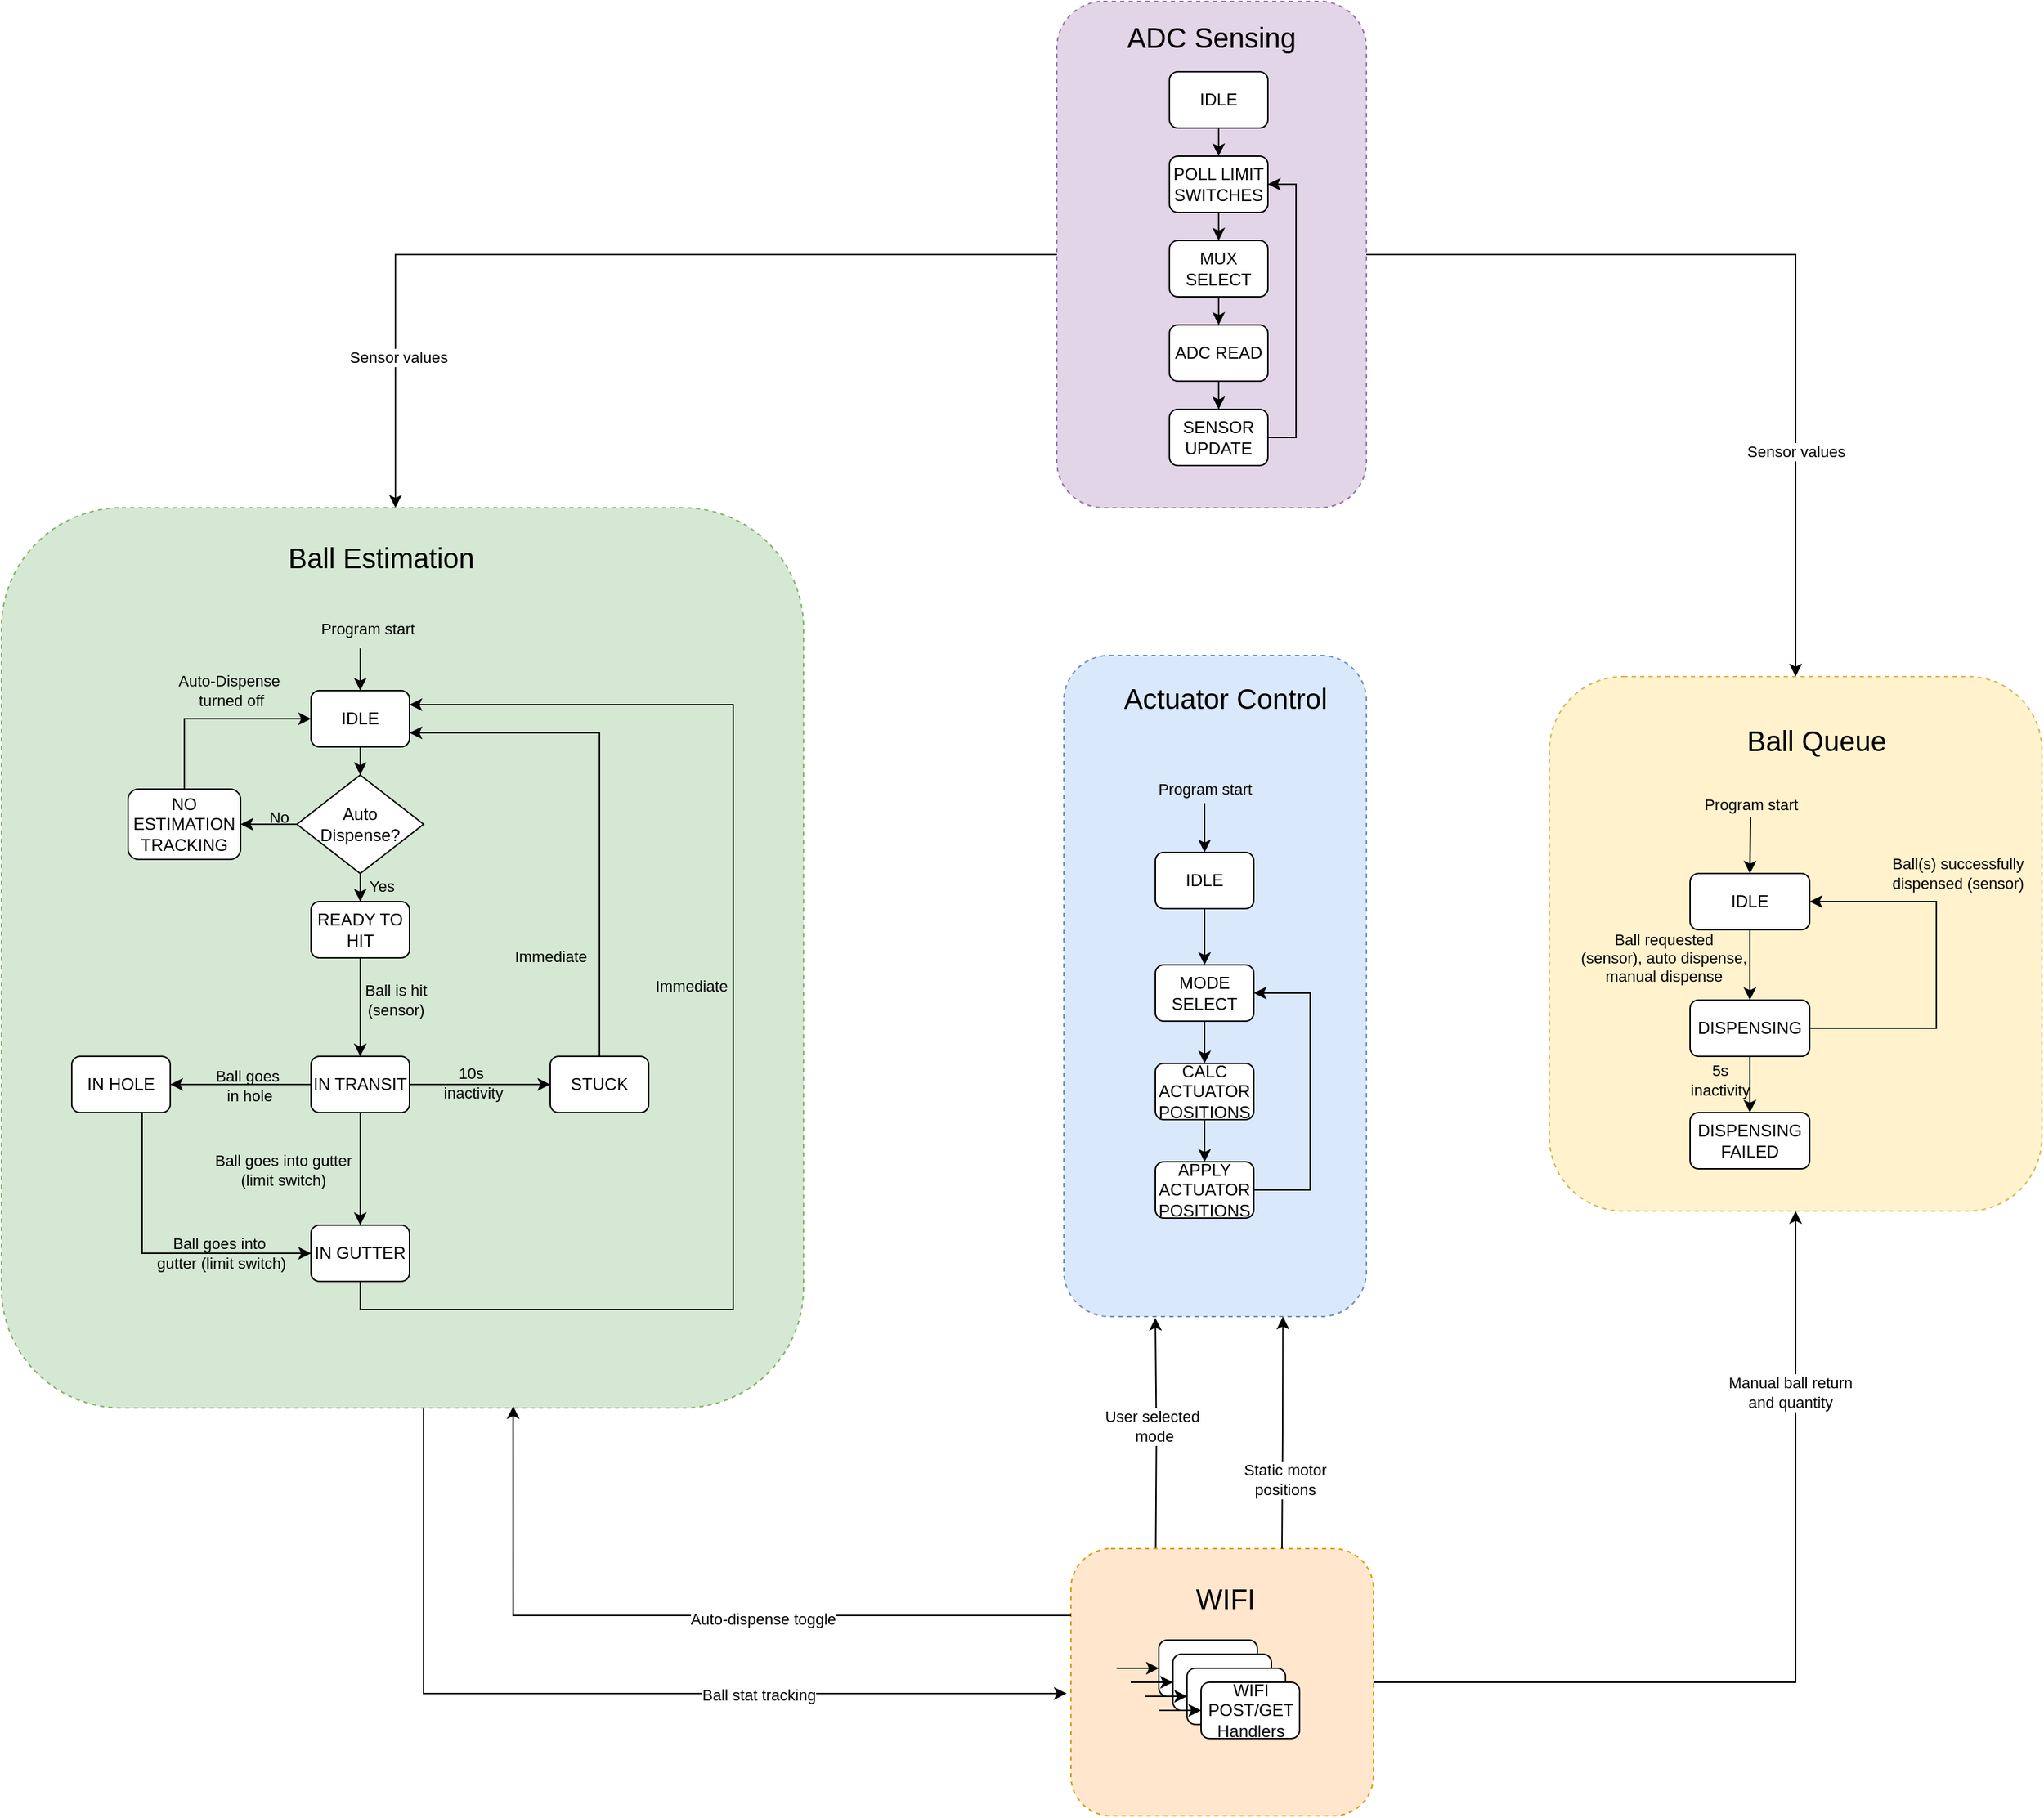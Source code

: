 <mxfile version="24.8.6">
  <diagram name="Page-1" id="zExhag9UgMzSdzWPCm1d">
    <mxGraphModel dx="2049" dy="1123" grid="1" gridSize="10" guides="0" tooltips="1" connect="1" arrows="1" fold="1" page="1" pageScale="1" pageWidth="2000" pageHeight="2000" math="0" shadow="0">
      <root>
        <mxCell id="0" />
        <mxCell id="1" parent="0" />
        <mxCell id="xGdZIKILuJkKEd5dnqQw-100" style="edgeStyle=orthogonalEdgeStyle;rounded=0;orthogonalLoop=1;jettySize=auto;html=1;entryX=0.522;entryY=1.002;entryDx=0;entryDy=0;entryPerimeter=0;" parent="1" edge="1">
          <mxGeometry relative="1" as="geometry">
            <mxPoint x="1110.27" y="1280" as="sourcePoint" />
            <mxPoint x="1110" y="1115.94" as="targetPoint" />
          </mxGeometry>
        </mxCell>
        <mxCell id="xGdZIKILuJkKEd5dnqQw-105" value="User selected&amp;nbsp;&lt;div&gt;mode&lt;/div&gt;" style="edgeLabel;html=1;align=center;verticalAlign=middle;resizable=0;points=[];" parent="xGdZIKILuJkKEd5dnqQw-100" vertex="1" connectable="0">
          <mxGeometry x="0.065" y="2" relative="1" as="geometry">
            <mxPoint as="offset" />
          </mxGeometry>
        </mxCell>
        <mxCell id="xGdZIKILuJkKEd5dnqQw-101" value="" style="group" parent="1" vertex="1" connectable="0">
          <mxGeometry x="1050" y="1280" width="215" height="190" as="geometry" />
        </mxCell>
        <mxCell id="xGdZIKILuJkKEd5dnqQw-87" value="" style="rounded=1;whiteSpace=wrap;html=1;dashed=1;arcSize=15;fillColor=#ffe6cc;strokeColor=#d79b00;" parent="xGdZIKILuJkKEd5dnqQw-101" vertex="1">
          <mxGeometry width="215" height="190" as="geometry" />
        </mxCell>
        <mxCell id="xGdZIKILuJkKEd5dnqQw-75" value="" style="rounded=1;whiteSpace=wrap;html=1;" parent="xGdZIKILuJkKEd5dnqQw-101" vertex="1">
          <mxGeometry x="62.5" y="65" width="70" height="40" as="geometry" />
        </mxCell>
        <mxCell id="xGdZIKILuJkKEd5dnqQw-84" value="" style="rounded=1;whiteSpace=wrap;html=1;" parent="xGdZIKILuJkKEd5dnqQw-101" vertex="1">
          <mxGeometry x="72.5" y="75" width="70" height="40" as="geometry" />
        </mxCell>
        <mxCell id="xGdZIKILuJkKEd5dnqQw-85" value="" style="rounded=1;whiteSpace=wrap;html=1;" parent="xGdZIKILuJkKEd5dnqQw-101" vertex="1">
          <mxGeometry x="82.5" y="85" width="70" height="40" as="geometry" />
        </mxCell>
        <mxCell id="xGdZIKILuJkKEd5dnqQw-86" value="WIFI POST/GET Handlers" style="rounded=1;whiteSpace=wrap;html=1;" parent="xGdZIKILuJkKEd5dnqQw-101" vertex="1">
          <mxGeometry x="92.5" y="95" width="70" height="40" as="geometry" />
        </mxCell>
        <mxCell id="xGdZIKILuJkKEd5dnqQw-88" value="" style="endArrow=classic;html=1;rounded=0;" parent="xGdZIKILuJkKEd5dnqQw-101" edge="1">
          <mxGeometry width="50" height="50" relative="1" as="geometry">
            <mxPoint x="32.5" y="85" as="sourcePoint" />
            <mxPoint x="62.5" y="85" as="targetPoint" />
          </mxGeometry>
        </mxCell>
        <mxCell id="xGdZIKILuJkKEd5dnqQw-89" value="" style="endArrow=classic;html=1;rounded=0;" parent="xGdZIKILuJkKEd5dnqQw-101" edge="1">
          <mxGeometry width="50" height="50" relative="1" as="geometry">
            <mxPoint x="42.5" y="95" as="sourcePoint" />
            <mxPoint x="72.5" y="95" as="targetPoint" />
          </mxGeometry>
        </mxCell>
        <mxCell id="xGdZIKILuJkKEd5dnqQw-90" value="" style="endArrow=classic;html=1;rounded=0;" parent="xGdZIKILuJkKEd5dnqQw-101" edge="1">
          <mxGeometry width="50" height="50" relative="1" as="geometry">
            <mxPoint x="52.5" y="105" as="sourcePoint" />
            <mxPoint x="82.5" y="105" as="targetPoint" />
          </mxGeometry>
        </mxCell>
        <mxCell id="xGdZIKILuJkKEd5dnqQw-91" value="" style="endArrow=classic;html=1;rounded=0;" parent="xGdZIKILuJkKEd5dnqQw-101" edge="1">
          <mxGeometry width="50" height="50" relative="1" as="geometry">
            <mxPoint x="62.5" y="115" as="sourcePoint" />
            <mxPoint x="92.5" y="115" as="targetPoint" />
          </mxGeometry>
        </mxCell>
        <mxCell id="xGdZIKILuJkKEd5dnqQw-96" value="&lt;span style=&quot;font-size: 20px;&quot;&gt;WIFI&lt;/span&gt;" style="text;html=1;align=center;verticalAlign=middle;whiteSpace=wrap;rounded=0;" parent="xGdZIKILuJkKEd5dnqQw-101" vertex="1">
          <mxGeometry x="30" y="20" width="160" height="30" as="geometry" />
        </mxCell>
        <mxCell id="xGdZIKILuJkKEd5dnqQw-102" value="" style="group" parent="1" vertex="1" connectable="0">
          <mxGeometry x="1045" y="645" width="215" height="470" as="geometry" />
        </mxCell>
        <mxCell id="xGdZIKILuJkKEd5dnqQw-69" value="" style="rounded=1;whiteSpace=wrap;html=1;dashed=1;arcSize=15;fillColor=#dae8fc;strokeColor=#6c8ebf;" parent="xGdZIKILuJkKEd5dnqQw-102" vertex="1">
          <mxGeometry width="215" height="470" as="geometry" />
        </mxCell>
        <mxCell id="xGdZIKILuJkKEd5dnqQw-47" style="edgeStyle=orthogonalEdgeStyle;rounded=0;orthogonalLoop=1;jettySize=auto;html=1;entryX=0.5;entryY=0;entryDx=0;entryDy=0;" parent="xGdZIKILuJkKEd5dnqQw-102" source="xGdZIKILuJkKEd5dnqQw-41" target="xGdZIKILuJkKEd5dnqQw-42" edge="1">
          <mxGeometry relative="1" as="geometry" />
        </mxCell>
        <mxCell id="xGdZIKILuJkKEd5dnqQw-41" value="IDLE" style="rounded=1;whiteSpace=wrap;html=1;" parent="xGdZIKILuJkKEd5dnqQw-102" vertex="1">
          <mxGeometry x="65" y="140" width="70" height="40" as="geometry" />
        </mxCell>
        <mxCell id="xGdZIKILuJkKEd5dnqQw-49" style="edgeStyle=orthogonalEdgeStyle;rounded=0;orthogonalLoop=1;jettySize=auto;html=1;entryX=0.5;entryY=0;entryDx=0;entryDy=0;" parent="xGdZIKILuJkKEd5dnqQw-102" source="xGdZIKILuJkKEd5dnqQw-42" target="xGdZIKILuJkKEd5dnqQw-43" edge="1">
          <mxGeometry relative="1" as="geometry" />
        </mxCell>
        <mxCell id="xGdZIKILuJkKEd5dnqQw-42" value="MODE SELECT" style="rounded=1;whiteSpace=wrap;html=1;" parent="xGdZIKILuJkKEd5dnqQw-102" vertex="1">
          <mxGeometry x="65" y="220" width="70" height="40" as="geometry" />
        </mxCell>
        <mxCell id="xGdZIKILuJkKEd5dnqQw-50" style="edgeStyle=orthogonalEdgeStyle;rounded=0;orthogonalLoop=1;jettySize=auto;html=1;entryX=0.5;entryY=0;entryDx=0;entryDy=0;" parent="xGdZIKILuJkKEd5dnqQw-102" source="xGdZIKILuJkKEd5dnqQw-43" target="xGdZIKILuJkKEd5dnqQw-44" edge="1">
          <mxGeometry relative="1" as="geometry" />
        </mxCell>
        <mxCell id="xGdZIKILuJkKEd5dnqQw-43" value="CALC ACTUATOR POSITIONS" style="rounded=1;whiteSpace=wrap;html=1;" parent="xGdZIKILuJkKEd5dnqQw-102" vertex="1">
          <mxGeometry x="65" y="290" width="70" height="40" as="geometry" />
        </mxCell>
        <mxCell id="xGdZIKILuJkKEd5dnqQw-51" style="edgeStyle=orthogonalEdgeStyle;rounded=0;orthogonalLoop=1;jettySize=auto;html=1;entryX=1;entryY=0.5;entryDx=0;entryDy=0;" parent="xGdZIKILuJkKEd5dnqQw-102" source="xGdZIKILuJkKEd5dnqQw-44" target="xGdZIKILuJkKEd5dnqQw-42" edge="1">
          <mxGeometry relative="1" as="geometry">
            <Array as="points">
              <mxPoint x="175" y="380" />
              <mxPoint x="175" y="240" />
            </Array>
          </mxGeometry>
        </mxCell>
        <mxCell id="xGdZIKILuJkKEd5dnqQw-44" value="APPLY ACTUATOR POSITIONS" style="rounded=1;whiteSpace=wrap;html=1;" parent="xGdZIKILuJkKEd5dnqQw-102" vertex="1">
          <mxGeometry x="65" y="360" width="70" height="40" as="geometry" />
        </mxCell>
        <mxCell id="xGdZIKILuJkKEd5dnqQw-45" value="" style="endArrow=classic;html=1;rounded=0;entryX=0.5;entryY=0;entryDx=0;entryDy=0;" parent="xGdZIKILuJkKEd5dnqQw-102" target="xGdZIKILuJkKEd5dnqQw-41" edge="1">
          <mxGeometry width="50" height="50" relative="1" as="geometry">
            <mxPoint x="100" y="105" as="sourcePoint" />
            <mxPoint x="99.68" y="140" as="targetPoint" />
          </mxGeometry>
        </mxCell>
        <mxCell id="xGdZIKILuJkKEd5dnqQw-46" value="&lt;font style=&quot;font-size: 11px;&quot;&gt;Program start&lt;/font&gt;" style="edgeLabel;html=1;align=center;verticalAlign=middle;resizable=0;points=[];labelBackgroundColor=none;" parent="xGdZIKILuJkKEd5dnqQw-45" vertex="1" connectable="0">
          <mxGeometry x="-0.024" relative="1" as="geometry">
            <mxPoint y="-27" as="offset" />
          </mxGeometry>
        </mxCell>
        <mxCell id="xGdZIKILuJkKEd5dnqQw-94" value="&lt;font style=&quot;font-size: 20px;&quot;&gt;Actuator Control&lt;/font&gt;&lt;span style=&quot;color: rgba(0, 0, 0, 0); font-family: monospace; font-size: 0px; text-align: start; text-wrap: nowrap;&quot;&gt;%3CmxGraphModel%3E%3Croot%3E%3CmxCell%20id%3D%220%22%2F%3E%3CmxCell%20id%3D%221%22%20parent%3D%220%22%2F%3E%3CmxCell%20id%3D%222%22%20value%3D%22%26lt%3Bfont%20style%3D%26quot%3Bfont-size%3A%2020px%3B%26quot%3B%26gt%3BBall%20Estimation%26lt%3B%2Ffont%26gt%3B%22%20style%3D%22text%3Bhtml%3D1%3Balign%3Dcenter%3BverticalAlign%3Dmiddle%3BwhiteSpace%3Dwrap%3Brounded%3D0%3B%22%20vertex%3D%221%22%20parent%3D%221%22%3E%3CmxGeometry%20x%3D%22440%22%20y%3D%22470%22%20width%3D%22160%22%20height%3D%2230%22%20as%3D%22geometry%22%2F%3E%3C%2FmxCell%3E%3C%2Froot%3E%3C%2FmxGraphModel%3E&lt;/span&gt;" style="text;html=1;align=center;verticalAlign=middle;whiteSpace=wrap;rounded=0;" parent="xGdZIKILuJkKEd5dnqQw-102" vertex="1">
          <mxGeometry x="35" y="15" width="160" height="30" as="geometry" />
        </mxCell>
        <mxCell id="xGdZIKILuJkKEd5dnqQw-106" style="edgeStyle=orthogonalEdgeStyle;rounded=0;orthogonalLoop=1;jettySize=auto;html=1;exitX=0.75;exitY=0;exitDx=0;exitDy=0;entryX=0.65;entryY=1;entryDx=0;entryDy=0;entryPerimeter=0;" parent="1" edge="1">
          <mxGeometry relative="1" as="geometry">
            <mxPoint x="1200" y="1280" as="sourcePoint" />
            <mxPoint x="1200.7" y="1115" as="targetPoint" />
          </mxGeometry>
        </mxCell>
        <mxCell id="xGdZIKILuJkKEd5dnqQw-108" value="Static motor&lt;div&gt;positions&lt;/div&gt;" style="edgeLabel;html=1;align=center;verticalAlign=middle;resizable=0;points=[];" parent="xGdZIKILuJkKEd5dnqQw-106" vertex="1" connectable="0">
          <mxGeometry x="-0.403" y="-1" relative="1" as="geometry">
            <mxPoint as="offset" />
          </mxGeometry>
        </mxCell>
        <mxCell id="xGdZIKILuJkKEd5dnqQw-111" style="edgeStyle=orthogonalEdgeStyle;rounded=0;orthogonalLoop=1;jettySize=auto;html=1;entryX=-0.014;entryY=0.542;entryDx=0;entryDy=0;entryPerimeter=0;" parent="1" source="xGdZIKILuJkKEd5dnqQw-68" target="xGdZIKILuJkKEd5dnqQw-87" edge="1">
          <mxGeometry relative="1" as="geometry">
            <Array as="points">
              <mxPoint x="590" y="1383" />
            </Array>
          </mxGeometry>
        </mxCell>
        <mxCell id="xGdZIKILuJkKEd5dnqQw-113" value="&lt;div&gt;Ball stat tracking&lt;/div&gt;" style="edgeLabel;html=1;align=center;verticalAlign=middle;resizable=0;points=[];" parent="xGdZIKILuJkKEd5dnqQw-111" vertex="1" connectable="0">
          <mxGeometry x="0.337" y="-1" relative="1" as="geometry">
            <mxPoint as="offset" />
          </mxGeometry>
        </mxCell>
        <mxCell id="xGdZIKILuJkKEd5dnqQw-136" value="" style="group" parent="1" vertex="1" connectable="0">
          <mxGeometry x="1040" y="180" width="220" height="360" as="geometry" />
        </mxCell>
        <mxCell id="xGdZIKILuJkKEd5dnqQw-117" value="" style="rounded=1;whiteSpace=wrap;html=1;dashed=1;arcSize=15;container=0;fillColor=#e1d5e7;strokeColor=#9673a6;" parent="xGdZIKILuJkKEd5dnqQw-136" vertex="1">
          <mxGeometry width="220" height="360" as="geometry" />
        </mxCell>
        <mxCell id="xGdZIKILuJkKEd5dnqQw-131" style="edgeStyle=orthogonalEdgeStyle;rounded=0;orthogonalLoop=1;jettySize=auto;html=1;entryX=0.5;entryY=0;entryDx=0;entryDy=0;" parent="xGdZIKILuJkKEd5dnqQw-136" source="xGdZIKILuJkKEd5dnqQw-121" target="xGdZIKILuJkKEd5dnqQw-127" edge="1">
          <mxGeometry relative="1" as="geometry" />
        </mxCell>
        <mxCell id="xGdZIKILuJkKEd5dnqQw-121" value="IDLE" style="rounded=1;whiteSpace=wrap;html=1;container=0;" parent="xGdZIKILuJkKEd5dnqQw-136" vertex="1">
          <mxGeometry x="80" y="50" width="70" height="40" as="geometry" />
        </mxCell>
        <mxCell id="xGdZIKILuJkKEd5dnqQw-126" value="&lt;span style=&quot;font-size: 20px;&quot;&gt;ADC Sensing&lt;/span&gt;" style="text;html=1;align=center;verticalAlign=middle;whiteSpace=wrap;rounded=0;movable=1;resizable=1;rotatable=1;deletable=1;editable=1;locked=0;connectable=1;" parent="xGdZIKILuJkKEd5dnqQw-136" vertex="1">
          <mxGeometry x="30" y="10" width="160" height="30" as="geometry" />
        </mxCell>
        <mxCell id="xGdZIKILuJkKEd5dnqQw-132" style="edgeStyle=orthogonalEdgeStyle;rounded=0;orthogonalLoop=1;jettySize=auto;html=1;entryX=0.5;entryY=0;entryDx=0;entryDy=0;" parent="xGdZIKILuJkKEd5dnqQw-136" source="xGdZIKILuJkKEd5dnqQw-127" target="xGdZIKILuJkKEd5dnqQw-128" edge="1">
          <mxGeometry relative="1" as="geometry" />
        </mxCell>
        <mxCell id="xGdZIKILuJkKEd5dnqQw-127" value="POLL LIMIT SWITCHES" style="rounded=1;whiteSpace=wrap;html=1;container=0;" parent="xGdZIKILuJkKEd5dnqQw-136" vertex="1">
          <mxGeometry x="80" y="110" width="70" height="40" as="geometry" />
        </mxCell>
        <mxCell id="xGdZIKILuJkKEd5dnqQw-133" style="edgeStyle=orthogonalEdgeStyle;rounded=0;orthogonalLoop=1;jettySize=auto;html=1;entryX=0.5;entryY=0;entryDx=0;entryDy=0;" parent="xGdZIKILuJkKEd5dnqQw-136" source="xGdZIKILuJkKEd5dnqQw-128" target="xGdZIKILuJkKEd5dnqQw-129" edge="1">
          <mxGeometry relative="1" as="geometry" />
        </mxCell>
        <mxCell id="xGdZIKILuJkKEd5dnqQw-128" value="MUX SELECT" style="rounded=1;whiteSpace=wrap;html=1;container=0;" parent="xGdZIKILuJkKEd5dnqQw-136" vertex="1">
          <mxGeometry x="80" y="170" width="70" height="40" as="geometry" />
        </mxCell>
        <mxCell id="xGdZIKILuJkKEd5dnqQw-134" style="edgeStyle=orthogonalEdgeStyle;rounded=0;orthogonalLoop=1;jettySize=auto;html=1;entryX=0.5;entryY=0;entryDx=0;entryDy=0;" parent="xGdZIKILuJkKEd5dnqQw-136" source="xGdZIKILuJkKEd5dnqQw-129" target="xGdZIKILuJkKEd5dnqQw-130" edge="1">
          <mxGeometry relative="1" as="geometry" />
        </mxCell>
        <mxCell id="xGdZIKILuJkKEd5dnqQw-129" value="ADC READ" style="rounded=1;whiteSpace=wrap;html=1;container=0;" parent="xGdZIKILuJkKEd5dnqQw-136" vertex="1">
          <mxGeometry x="80" y="230" width="70" height="40" as="geometry" />
        </mxCell>
        <mxCell id="xGdZIKILuJkKEd5dnqQw-135" style="edgeStyle=orthogonalEdgeStyle;rounded=0;orthogonalLoop=1;jettySize=auto;html=1;entryX=1;entryY=0.5;entryDx=0;entryDy=0;" parent="xGdZIKILuJkKEd5dnqQw-136" source="xGdZIKILuJkKEd5dnqQw-130" target="xGdZIKILuJkKEd5dnqQw-127" edge="1">
          <mxGeometry relative="1" as="geometry">
            <Array as="points">
              <mxPoint x="170" y="310" />
              <mxPoint x="170" y="130" />
            </Array>
          </mxGeometry>
        </mxCell>
        <mxCell id="xGdZIKILuJkKEd5dnqQw-130" value="SENSOR UPDATE" style="rounded=1;whiteSpace=wrap;html=1;container=0;" parent="xGdZIKILuJkKEd5dnqQw-136" vertex="1">
          <mxGeometry x="80" y="290" width="70" height="40" as="geometry" />
        </mxCell>
        <mxCell id="xGdZIKILuJkKEd5dnqQw-137" style="edgeStyle=orthogonalEdgeStyle;rounded=0;orthogonalLoop=1;jettySize=auto;html=1;entryX=0.474;entryY=0;entryDx=0;entryDy=0;entryPerimeter=0;exitX=0;exitY=0.5;exitDx=0;exitDy=0;" parent="1" source="xGdZIKILuJkKEd5dnqQw-117" edge="1">
          <mxGeometry relative="1" as="geometry">
            <mxPoint x="1049.82" y="260.048" as="sourcePoint" />
            <mxPoint x="570.0" y="540" as="targetPoint" />
            <Array as="points">
              <mxPoint x="570" y="360" />
            </Array>
          </mxGeometry>
        </mxCell>
        <mxCell id="xGdZIKILuJkKEd5dnqQw-139" value="Sensor values" style="edgeLabel;html=1;align=center;verticalAlign=middle;resizable=0;points=[];" parent="xGdZIKILuJkKEd5dnqQw-137" vertex="1" connectable="0">
          <mxGeometry x="0.671" y="2" relative="1" as="geometry">
            <mxPoint as="offset" />
          </mxGeometry>
        </mxCell>
        <mxCell id="xGdZIKILuJkKEd5dnqQw-138" style="edgeStyle=orthogonalEdgeStyle;rounded=0;orthogonalLoop=1;jettySize=auto;html=1;entryX=0.5;entryY=0;entryDx=0;entryDy=0;" parent="1" source="xGdZIKILuJkKEd5dnqQw-117" target="xGdZIKILuJkKEd5dnqQw-72" edge="1">
          <mxGeometry relative="1" as="geometry" />
        </mxCell>
        <mxCell id="xGdZIKILuJkKEd5dnqQw-140" value="Sensor values" style="edgeLabel;html=1;align=center;verticalAlign=middle;resizable=0;points=[];" parent="xGdZIKILuJkKEd5dnqQw-138" vertex="1" connectable="0">
          <mxGeometry x="0.469" relative="1" as="geometry">
            <mxPoint as="offset" />
          </mxGeometry>
        </mxCell>
        <mxCell id="xGdZIKILuJkKEd5dnqQw-68" value="" style="rounded=1;whiteSpace=wrap;html=1;dashed=1;arcSize=15;fillColor=#d5e8d4;strokeColor=#82b366;" parent="1" vertex="1">
          <mxGeometry x="290" y="540" width="570" height="640" as="geometry" />
        </mxCell>
        <mxCell id="LZ_-rn55MK_8iZjOX5Du-5" value="" style="edgeStyle=orthogonalEdgeStyle;rounded=0;orthogonalLoop=1;jettySize=auto;html=1;" edge="1" parent="1" source="xGdZIKILuJkKEd5dnqQw-1" target="LZ_-rn55MK_8iZjOX5Du-4">
          <mxGeometry relative="1" as="geometry" />
        </mxCell>
        <mxCell id="xGdZIKILuJkKEd5dnqQw-1" value="IDLE" style="rounded=1;whiteSpace=wrap;html=1;" parent="1" vertex="1">
          <mxGeometry x="510" y="670" width="70" height="40" as="geometry" />
        </mxCell>
        <mxCell id="xGdZIKILuJkKEd5dnqQw-11" style="edgeStyle=orthogonalEdgeStyle;rounded=0;orthogonalLoop=1;jettySize=auto;html=1;entryX=0.5;entryY=0;entryDx=0;entryDy=0;" parent="1" source="xGdZIKILuJkKEd5dnqQw-3" target="xGdZIKILuJkKEd5dnqQw-4" edge="1">
          <mxGeometry relative="1" as="geometry" />
        </mxCell>
        <mxCell id="xGdZIKILuJkKEd5dnqQw-27" value="Ball is hit&lt;div&gt;(sensor)&lt;/div&gt;" style="edgeLabel;html=1;align=center;verticalAlign=middle;resizable=0;points=[];labelBackgroundColor=none;" parent="xGdZIKILuJkKEd5dnqQw-11" vertex="1" connectable="0">
          <mxGeometry x="-0.279" y="2" relative="1" as="geometry">
            <mxPoint x="23" y="5" as="offset" />
          </mxGeometry>
        </mxCell>
        <mxCell id="xGdZIKILuJkKEd5dnqQw-3" value="READY TO HIT" style="rounded=1;whiteSpace=wrap;html=1;" parent="1" vertex="1">
          <mxGeometry x="510" y="820" width="70" height="40" as="geometry" />
        </mxCell>
        <mxCell id="xGdZIKILuJkKEd5dnqQw-12" style="edgeStyle=orthogonalEdgeStyle;rounded=0;orthogonalLoop=1;jettySize=auto;html=1;entryX=1;entryY=0.5;entryDx=0;entryDy=0;" parent="1" source="xGdZIKILuJkKEd5dnqQw-4" target="xGdZIKILuJkKEd5dnqQw-7" edge="1">
          <mxGeometry relative="1" as="geometry" />
        </mxCell>
        <mxCell id="xGdZIKILuJkKEd5dnqQw-28" value="Ball goes&amp;nbsp;&lt;div&gt;in hole&lt;/div&gt;" style="edgeLabel;html=1;align=center;verticalAlign=middle;resizable=0;points=[];labelBackgroundColor=none;" parent="xGdZIKILuJkKEd5dnqQw-12" vertex="1" connectable="0">
          <mxGeometry x="-0.115" y="1" relative="1" as="geometry">
            <mxPoint as="offset" />
          </mxGeometry>
        </mxCell>
        <mxCell id="xGdZIKILuJkKEd5dnqQw-15" style="edgeStyle=orthogonalEdgeStyle;rounded=0;orthogonalLoop=1;jettySize=auto;html=1;entryX=0;entryY=0.5;entryDx=0;entryDy=0;exitX=1;exitY=0.5;exitDx=0;exitDy=0;" parent="1" source="xGdZIKILuJkKEd5dnqQw-4" target="xGdZIKILuJkKEd5dnqQw-8" edge="1">
          <mxGeometry relative="1" as="geometry">
            <mxPoint x="540" y="1020" as="targetPoint" />
            <Array as="points">
              <mxPoint x="610" y="950" />
              <mxPoint x="610" y="950" />
            </Array>
          </mxGeometry>
        </mxCell>
        <mxCell id="xGdZIKILuJkKEd5dnqQw-31" value="10s&amp;nbsp;&lt;div&gt;inactivity&lt;/div&gt;" style="edgeLabel;html=1;align=center;verticalAlign=middle;resizable=0;points=[];labelBackgroundColor=none;" parent="xGdZIKILuJkKEd5dnqQw-15" vertex="1" connectable="0">
          <mxGeometry x="-0.112" y="1" relative="1" as="geometry">
            <mxPoint as="offset" />
          </mxGeometry>
        </mxCell>
        <mxCell id="xGdZIKILuJkKEd5dnqQw-16" style="edgeStyle=orthogonalEdgeStyle;rounded=0;orthogonalLoop=1;jettySize=auto;html=1;entryX=0.5;entryY=0;entryDx=0;entryDy=0;" parent="1" source="xGdZIKILuJkKEd5dnqQw-4" target="xGdZIKILuJkKEd5dnqQw-5" edge="1">
          <mxGeometry relative="1" as="geometry" />
        </mxCell>
        <mxCell id="xGdZIKILuJkKEd5dnqQw-32" value="Ball goes into gutter&lt;div&gt;(limit switch)&lt;/div&gt;" style="edgeLabel;html=1;align=center;verticalAlign=middle;resizable=0;points=[];labelBackgroundColor=none;" parent="xGdZIKILuJkKEd5dnqQw-16" vertex="1" connectable="0">
          <mxGeometry x="-0.217" relative="1" as="geometry">
            <mxPoint x="-55" y="9" as="offset" />
          </mxGeometry>
        </mxCell>
        <mxCell id="xGdZIKILuJkKEd5dnqQw-4" value="IN TRANSIT" style="rounded=1;whiteSpace=wrap;html=1;" parent="1" vertex="1">
          <mxGeometry x="510" y="930" width="70" height="40" as="geometry" />
        </mxCell>
        <mxCell id="xGdZIKILuJkKEd5dnqQw-22" style="edgeStyle=orthogonalEdgeStyle;rounded=0;orthogonalLoop=1;jettySize=auto;html=1;entryX=1;entryY=0.25;entryDx=0;entryDy=0;" parent="1" source="xGdZIKILuJkKEd5dnqQw-5" target="xGdZIKILuJkKEd5dnqQw-1" edge="1">
          <mxGeometry relative="1" as="geometry">
            <Array as="points">
              <mxPoint x="545" y="1110" />
              <mxPoint x="810" y="1110" />
              <mxPoint x="810" y="680" />
            </Array>
            <mxPoint x="580" y="830" as="targetPoint" />
          </mxGeometry>
        </mxCell>
        <mxCell id="xGdZIKILuJkKEd5dnqQw-39" value="Immediate" style="edgeLabel;html=1;align=center;verticalAlign=middle;resizable=0;points=[];labelBackgroundColor=none;" parent="xGdZIKILuJkKEd5dnqQw-22" vertex="1" connectable="0">
          <mxGeometry x="0.072" relative="1" as="geometry">
            <mxPoint x="-30" y="-9" as="offset" />
          </mxGeometry>
        </mxCell>
        <mxCell id="xGdZIKILuJkKEd5dnqQw-5" value="IN GUTTER" style="rounded=1;whiteSpace=wrap;html=1;" parent="1" vertex="1">
          <mxGeometry x="510" y="1050" width="70" height="40" as="geometry" />
        </mxCell>
        <mxCell id="xGdZIKILuJkKEd5dnqQw-17" style="edgeStyle=orthogonalEdgeStyle;rounded=0;orthogonalLoop=1;jettySize=auto;html=1;entryX=0;entryY=0.5;entryDx=0;entryDy=0;exitX=0.5;exitY=1;exitDx=0;exitDy=0;" parent="1" source="xGdZIKILuJkKEd5dnqQw-7" target="xGdZIKILuJkKEd5dnqQw-5" edge="1">
          <mxGeometry relative="1" as="geometry">
            <Array as="points">
              <mxPoint x="390" y="970" />
              <mxPoint x="390" y="1070" />
            </Array>
          </mxGeometry>
        </mxCell>
        <mxCell id="xGdZIKILuJkKEd5dnqQw-33" value="Ball goes into&amp;nbsp;&lt;div&gt;gutter (limit switch)&lt;/div&gt;" style="edgeLabel;html=1;align=center;verticalAlign=middle;resizable=0;points=[];labelBackgroundColor=none;" parent="xGdZIKILuJkKEd5dnqQw-17" vertex="1" connectable="0">
          <mxGeometry x="0.454" relative="1" as="geometry">
            <mxPoint as="offset" />
          </mxGeometry>
        </mxCell>
        <mxCell id="xGdZIKILuJkKEd5dnqQw-7" value="IN HOLE" style="rounded=1;whiteSpace=wrap;html=1;" parent="1" vertex="1">
          <mxGeometry x="340" y="930" width="70" height="40" as="geometry" />
        </mxCell>
        <mxCell id="LZ_-rn55MK_8iZjOX5Du-2" style="edgeStyle=orthogonalEdgeStyle;rounded=0;orthogonalLoop=1;jettySize=auto;html=1;exitX=0.5;exitY=0;exitDx=0;exitDy=0;entryX=1;entryY=0.75;entryDx=0;entryDy=0;" edge="1" parent="1" source="xGdZIKILuJkKEd5dnqQw-8" target="xGdZIKILuJkKEd5dnqQw-1">
          <mxGeometry relative="1" as="geometry" />
        </mxCell>
        <mxCell id="LZ_-rn55MK_8iZjOX5Du-3" value="Immediate" style="edgeLabel;html=1;align=center;verticalAlign=middle;resizable=0;points=[];labelBackgroundColor=none;" vertex="1" connectable="0" parent="LZ_-rn55MK_8iZjOX5Du-2">
          <mxGeometry x="-0.608" relative="1" as="geometry">
            <mxPoint x="-35" as="offset" />
          </mxGeometry>
        </mxCell>
        <mxCell id="xGdZIKILuJkKEd5dnqQw-8" value="STUCK" style="rounded=1;whiteSpace=wrap;html=1;" parent="1" vertex="1">
          <mxGeometry x="680" y="930" width="70" height="40" as="geometry" />
        </mxCell>
        <mxCell id="xGdZIKILuJkKEd5dnqQw-24" value="" style="endArrow=classic;html=1;rounded=0;entryX=0.5;entryY=0;entryDx=0;entryDy=0;" parent="1" target="xGdZIKILuJkKEd5dnqQw-1" edge="1">
          <mxGeometry width="50" height="50" relative="1" as="geometry">
            <mxPoint x="545" y="640" as="sourcePoint" />
            <mxPoint x="620" y="610" as="targetPoint" />
          </mxGeometry>
        </mxCell>
        <mxCell id="xGdZIKILuJkKEd5dnqQw-25" value="&lt;font style=&quot;font-size: 11px;&quot;&gt;Program start&lt;/font&gt;" style="edgeLabel;html=1;align=center;verticalAlign=middle;resizable=0;points=[];fillOpacity=100;labelBackgroundColor=none;" parent="xGdZIKILuJkKEd5dnqQw-24" vertex="1" connectable="0">
          <mxGeometry x="-0.024" relative="1" as="geometry">
            <mxPoint x="5" y="-29" as="offset" />
          </mxGeometry>
        </mxCell>
        <mxCell id="xGdZIKILuJkKEd5dnqQw-93" value="&lt;font style=&quot;font-size: 20px;&quot;&gt;Ball Estimation&lt;/font&gt;" style="text;html=1;align=center;verticalAlign=middle;whiteSpace=wrap;rounded=0;" parent="1" vertex="1">
          <mxGeometry x="480" y="560" width="160" height="30" as="geometry" />
        </mxCell>
        <mxCell id="xGdZIKILuJkKEd5dnqQw-72" value="" style="rounded=1;whiteSpace=wrap;html=1;dashed=1;arcSize=15;fillColor=#fff2cc;strokeColor=#d6b656;" parent="1" vertex="1">
          <mxGeometry x="1390" y="660" width="350" height="380" as="geometry" />
        </mxCell>
        <mxCell id="xGdZIKILuJkKEd5dnqQw-60" style="edgeStyle=orthogonalEdgeStyle;rounded=0;orthogonalLoop=1;jettySize=auto;html=1;entryX=0.5;entryY=0;entryDx=0;entryDy=0;" parent="1" source="xGdZIKILuJkKEd5dnqQw-52" target="xGdZIKILuJkKEd5dnqQw-53" edge="1">
          <mxGeometry relative="1" as="geometry" />
        </mxCell>
        <mxCell id="xGdZIKILuJkKEd5dnqQw-61" value="Ball requested&lt;div&gt;&lt;span style=&quot;background-color: initial;&quot;&gt;(sensor), auto dispense,&lt;/span&gt;&lt;/div&gt;&lt;div&gt;&lt;span style=&quot;background-color: initial;&quot;&gt;manual dispense&lt;/span&gt;&lt;/div&gt;" style="edgeLabel;html=1;align=center;verticalAlign=middle;resizable=0;points=[];labelBackgroundColor=none;" parent="xGdZIKILuJkKEd5dnqQw-60" vertex="1" connectable="0">
          <mxGeometry x="-0.228" y="-2" relative="1" as="geometry">
            <mxPoint x="-60" as="offset" />
          </mxGeometry>
        </mxCell>
        <mxCell id="xGdZIKILuJkKEd5dnqQw-52" value="IDLE" style="rounded=1;whiteSpace=wrap;html=1;" parent="1" vertex="1">
          <mxGeometry x="1490" y="800" width="85" height="40" as="geometry" />
        </mxCell>
        <mxCell id="xGdZIKILuJkKEd5dnqQw-58" style="edgeStyle=orthogonalEdgeStyle;rounded=0;orthogonalLoop=1;jettySize=auto;html=1;entryX=1;entryY=0.5;entryDx=0;entryDy=0;" parent="1" source="xGdZIKILuJkKEd5dnqQw-53" target="xGdZIKILuJkKEd5dnqQw-52" edge="1">
          <mxGeometry relative="1" as="geometry">
            <Array as="points">
              <mxPoint x="1665" y="910" />
              <mxPoint x="1665" y="820" />
            </Array>
          </mxGeometry>
        </mxCell>
        <mxCell id="xGdZIKILuJkKEd5dnqQw-62" value="Ball(s) successfully&lt;div&gt;dispensed (sensor)&lt;/div&gt;" style="edgeLabel;html=1;align=center;verticalAlign=middle;resizable=0;points=[];labelBackgroundColor=none;" parent="xGdZIKILuJkKEd5dnqQw-58" vertex="1" connectable="0">
          <mxGeometry x="0.001" y="-3" relative="1" as="geometry">
            <mxPoint x="12" y="-65" as="offset" />
          </mxGeometry>
        </mxCell>
        <mxCell id="xGdZIKILuJkKEd5dnqQw-59" style="edgeStyle=orthogonalEdgeStyle;rounded=0;orthogonalLoop=1;jettySize=auto;html=1;entryX=0.5;entryY=0;entryDx=0;entryDy=0;" parent="1" source="xGdZIKILuJkKEd5dnqQw-53" target="xGdZIKILuJkKEd5dnqQw-57" edge="1">
          <mxGeometry relative="1" as="geometry" />
        </mxCell>
        <mxCell id="xGdZIKILuJkKEd5dnqQw-63" value="5s&lt;div&gt;inactivity&lt;/div&gt;" style="edgeLabel;html=1;align=center;verticalAlign=middle;resizable=0;points=[];labelBackgroundColor=none;" parent="xGdZIKILuJkKEd5dnqQw-59" vertex="1" connectable="0">
          <mxGeometry x="-0.172" relative="1" as="geometry">
            <mxPoint x="-22" as="offset" />
          </mxGeometry>
        </mxCell>
        <mxCell id="xGdZIKILuJkKEd5dnqQw-53" value="DISPENSING" style="rounded=1;whiteSpace=wrap;html=1;" parent="1" vertex="1">
          <mxGeometry x="1490" y="890" width="85" height="40" as="geometry" />
        </mxCell>
        <mxCell id="xGdZIKILuJkKEd5dnqQw-57" value="DISPENSING FAILED" style="rounded=1;whiteSpace=wrap;html=1;" parent="1" vertex="1">
          <mxGeometry x="1490" y="970" width="85" height="40" as="geometry" />
        </mxCell>
        <mxCell id="xGdZIKILuJkKEd5dnqQw-64" value="" style="endArrow=classic;html=1;rounded=0;entryX=0.5;entryY=0;entryDx=0;entryDy=0;" parent="1" target="xGdZIKILuJkKEd5dnqQw-52" edge="1">
          <mxGeometry width="50" height="50" relative="1" as="geometry">
            <mxPoint x="1533" y="760" as="sourcePoint" />
            <mxPoint x="1532.6" y="800" as="targetPoint" />
          </mxGeometry>
        </mxCell>
        <mxCell id="xGdZIKILuJkKEd5dnqQw-65" value="&lt;font style=&quot;font-size: 11px;&quot;&gt;Program start&lt;/font&gt;" style="edgeLabel;html=1;align=center;verticalAlign=middle;resizable=0;points=[];labelBackgroundColor=none;" parent="xGdZIKILuJkKEd5dnqQw-64" vertex="1" connectable="0">
          <mxGeometry x="-0.024" relative="1" as="geometry">
            <mxPoint y="-29" as="offset" />
          </mxGeometry>
        </mxCell>
        <mxCell id="xGdZIKILuJkKEd5dnqQw-95" value="&lt;span style=&quot;font-size: 20px;&quot;&gt;Ball Queue&lt;/span&gt;" style="text;html=1;align=center;verticalAlign=middle;whiteSpace=wrap;rounded=0;" parent="1" vertex="1">
          <mxGeometry x="1500" y="690" width="160" height="30" as="geometry" />
        </mxCell>
        <mxCell id="LZ_-rn55MK_8iZjOX5Du-6" value="" style="edgeStyle=orthogonalEdgeStyle;rounded=0;orthogonalLoop=1;jettySize=auto;html=1;" edge="1" parent="1" source="LZ_-rn55MK_8iZjOX5Du-4" target="xGdZIKILuJkKEd5dnqQw-3">
          <mxGeometry relative="1" as="geometry" />
        </mxCell>
        <mxCell id="LZ_-rn55MK_8iZjOX5Du-7" value="Yes" style="edgeLabel;html=1;align=center;verticalAlign=middle;resizable=0;points=[];labelBackgroundColor=none;" vertex="1" connectable="0" parent="LZ_-rn55MK_8iZjOX5Du-6">
          <mxGeometry x="-0.72" y="1" relative="1" as="geometry">
            <mxPoint x="14" as="offset" />
          </mxGeometry>
        </mxCell>
        <mxCell id="LZ_-rn55MK_8iZjOX5Du-9" style="edgeStyle=orthogonalEdgeStyle;rounded=0;orthogonalLoop=1;jettySize=auto;html=1;entryX=1;entryY=0.5;entryDx=0;entryDy=0;" edge="1" parent="1" source="LZ_-rn55MK_8iZjOX5Du-4" target="LZ_-rn55MK_8iZjOX5Du-8">
          <mxGeometry relative="1" as="geometry" />
        </mxCell>
        <mxCell id="LZ_-rn55MK_8iZjOX5Du-12" value="No" style="edgeLabel;html=1;align=center;verticalAlign=middle;resizable=0;points=[];labelBackgroundColor=none;" vertex="1" connectable="0" parent="LZ_-rn55MK_8iZjOX5Du-9">
          <mxGeometry x="-0.322" y="1" relative="1" as="geometry">
            <mxPoint y="-6" as="offset" />
          </mxGeometry>
        </mxCell>
        <mxCell id="LZ_-rn55MK_8iZjOX5Du-4" value="Auto&lt;div&gt;Dispense?&lt;/div&gt;" style="rhombus;whiteSpace=wrap;html=1;" vertex="1" parent="1">
          <mxGeometry x="500" y="730" width="90" height="70" as="geometry" />
        </mxCell>
        <mxCell id="LZ_-rn55MK_8iZjOX5Du-10" style="edgeStyle=orthogonalEdgeStyle;rounded=0;orthogonalLoop=1;jettySize=auto;html=1;entryX=0;entryY=0.5;entryDx=0;entryDy=0;" edge="1" parent="1" source="LZ_-rn55MK_8iZjOX5Du-8" target="xGdZIKILuJkKEd5dnqQw-1">
          <mxGeometry relative="1" as="geometry">
            <Array as="points">
              <mxPoint x="420" y="690" />
            </Array>
          </mxGeometry>
        </mxCell>
        <mxCell id="LZ_-rn55MK_8iZjOX5Du-11" value="Auto-Dispense&amp;nbsp;&lt;div&gt;turned off&lt;/div&gt;" style="edgeLabel;html=1;align=center;verticalAlign=middle;resizable=0;points=[];labelBackgroundColor=none;" vertex="1" connectable="0" parent="LZ_-rn55MK_8iZjOX5Du-10">
          <mxGeometry x="0.185" relative="1" as="geometry">
            <mxPoint y="-20" as="offset" />
          </mxGeometry>
        </mxCell>
        <mxCell id="LZ_-rn55MK_8iZjOX5Du-8" value="NO ESTIMATION&lt;br&gt;TRACKING" style="rounded=1;whiteSpace=wrap;html=1;" vertex="1" parent="1">
          <mxGeometry x="380" y="740" width="80" height="50" as="geometry" />
        </mxCell>
        <mxCell id="LZ_-rn55MK_8iZjOX5Du-13" style="edgeStyle=orthogonalEdgeStyle;rounded=0;orthogonalLoop=1;jettySize=auto;html=1;exitX=0;exitY=0.25;exitDx=0;exitDy=0;entryX=0.638;entryY=0.998;entryDx=0;entryDy=0;entryPerimeter=0;" edge="1" parent="1" source="xGdZIKILuJkKEd5dnqQw-87" target="xGdZIKILuJkKEd5dnqQw-68">
          <mxGeometry relative="1" as="geometry" />
        </mxCell>
        <mxCell id="LZ_-rn55MK_8iZjOX5Du-14" value="Auto-dispense toggle" style="edgeLabel;html=1;align=center;verticalAlign=middle;resizable=0;points=[];" vertex="1" connectable="0" parent="LZ_-rn55MK_8iZjOX5Du-13">
          <mxGeometry x="-0.194" y="2" relative="1" as="geometry">
            <mxPoint as="offset" />
          </mxGeometry>
        </mxCell>
        <mxCell id="LZ_-rn55MK_8iZjOX5Du-15" style="edgeStyle=orthogonalEdgeStyle;rounded=0;orthogonalLoop=1;jettySize=auto;html=1;entryX=0.5;entryY=1;entryDx=0;entryDy=0;" edge="1" parent="1" source="xGdZIKILuJkKEd5dnqQw-87" target="xGdZIKILuJkKEd5dnqQw-72">
          <mxGeometry relative="1" as="geometry" />
        </mxCell>
        <mxCell id="LZ_-rn55MK_8iZjOX5Du-16" value="Manual ball return&lt;div&gt;and quantity&lt;/div&gt;" style="edgeLabel;html=1;align=center;verticalAlign=middle;resizable=0;points=[];" vertex="1" connectable="0" parent="LZ_-rn55MK_8iZjOX5Du-15">
          <mxGeometry x="0.593" y="4" relative="1" as="geometry">
            <mxPoint as="offset" />
          </mxGeometry>
        </mxCell>
      </root>
    </mxGraphModel>
  </diagram>
</mxfile>
